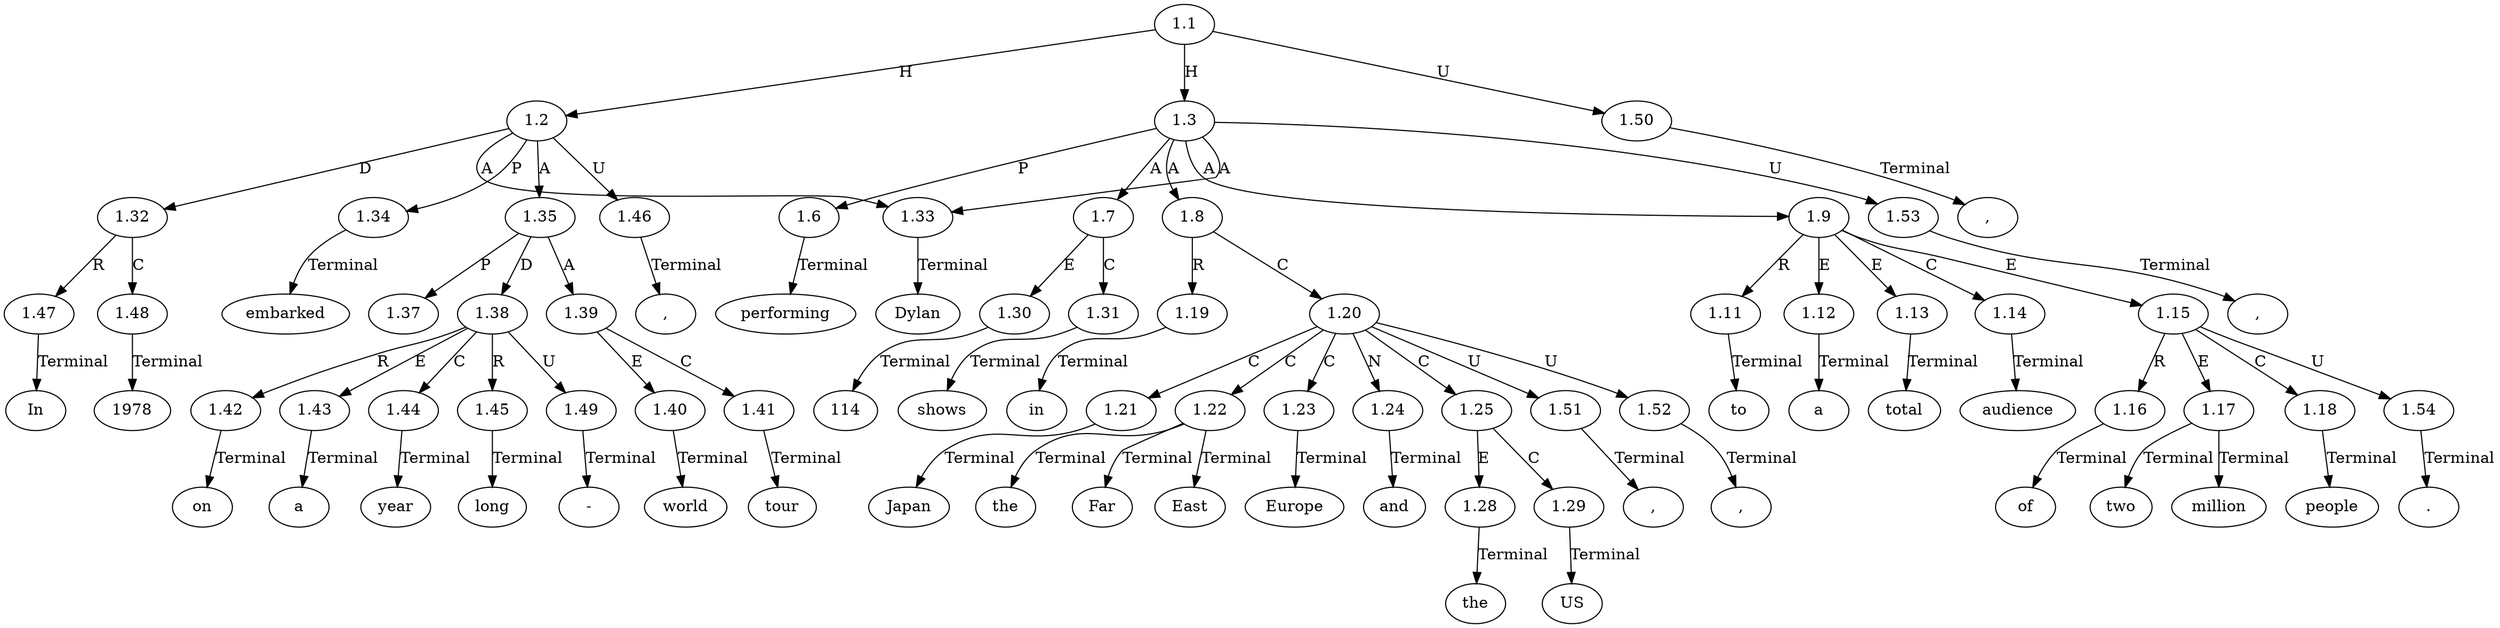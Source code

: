 // Graph
digraph {
	0.1 [label=In ordering=out]
	0.10 [label=long ordering=out]
	0.11 [label=world ordering=out]
	0.12 [label=tour ordering=out]
	0.13 [label="," ordering=out]
	0.14 [label=performing ordering=out]
	0.15 [label=114 ordering=out]
	0.16 [label=shows ordering=out]
	0.17 [label=in ordering=out]
	0.18 [label=Japan ordering=out]
	0.19 [label="," ordering=out]
	0.2 [label=1978 ordering=out]
	0.20 [label=the ordering=out]
	0.21 [label=Far ordering=out]
	0.22 [label=East ordering=out]
	0.23 [label="," ordering=out]
	0.24 [label=Europe ordering=out]
	0.25 [label=and ordering=out]
	0.26 [label=the ordering=out]
	0.27 [label=US ordering=out]
	0.28 [label="," ordering=out]
	0.29 [label=to ordering=out]
	0.3 [label="," ordering=out]
	0.30 [label=a ordering=out]
	0.31 [label=total ordering=out]
	0.32 [label=audience ordering=out]
	0.33 [label=of ordering=out]
	0.34 [label=two ordering=out]
	0.35 [label=million ordering=out]
	0.36 [label=people ordering=out]
	0.37 [label="." ordering=out]
	0.4 [label=Dylan ordering=out]
	0.5 [label=embarked ordering=out]
	0.6 [label=on ordering=out]
	0.7 [label=a ordering=out]
	0.8 [label=year ordering=out]
	0.9 [label="-" ordering=out]
	1.1 [label=1.1 ordering=out]
	1.2 [label=1.2 ordering=out]
	1.3 [label=1.3 ordering=out]
	1.6 [label=1.6 ordering=out]
	1.7 [label=1.7 ordering=out]
	1.8 [label=1.8 ordering=out]
	1.9 [label=1.9 ordering=out]
	1.11 [label=1.11 ordering=out]
	1.12 [label=1.12 ordering=out]
	1.13 [label=1.13 ordering=out]
	1.14 [label=1.14 ordering=out]
	1.15 [label=1.15 ordering=out]
	1.16 [label=1.16 ordering=out]
	1.17 [label=1.17 ordering=out]
	1.18 [label=1.18 ordering=out]
	1.19 [label=1.19 ordering=out]
	1.20 [label=1.20 ordering=out]
	1.21 [label=1.21 ordering=out]
	1.22 [label=1.22 ordering=out]
	1.23 [label=1.23 ordering=out]
	1.24 [label=1.24 ordering=out]
	1.25 [label=1.25 ordering=out]
	1.28 [label=1.28 ordering=out]
	1.29 [label=1.29 ordering=out]
	1.30 [label=1.30 ordering=out]
	1.31 [label=1.31 ordering=out]
	1.32 [label=1.32 ordering=out]
	1.33 [label=1.33 ordering=out]
	1.34 [label=1.34 ordering=out]
	1.35 [label=1.35 ordering=out]
	1.37 [label=1.37 ordering=out]
	1.38 [label=1.38 ordering=out]
	1.39 [label=1.39 ordering=out]
	1.40 [label=1.40 ordering=out]
	1.41 [label=1.41 ordering=out]
	1.42 [label=1.42 ordering=out]
	1.43 [label=1.43 ordering=out]
	1.44 [label=1.44 ordering=out]
	1.45 [label=1.45 ordering=out]
	1.46 [label=1.46 ordering=out]
	1.47 [label=1.47 ordering=out]
	1.48 [label=1.48 ordering=out]
	1.49 [label=1.49 ordering=out]
	1.50 [label=1.50 ordering=out]
	1.51 [label=1.51 ordering=out]
	1.52 [label=1.52 ordering=out]
	1.53 [label=1.53 ordering=out]
	1.54 [label=1.54 ordering=out]
	1.1 -> 1.2 [label=H ordering=out]
	1.1 -> 1.3 [label=H ordering=out]
	1.1 -> 1.50 [label=U ordering=out]
	1.2 -> 1.32 [label=D ordering=out]
	1.2 -> 1.33 [label=A ordering=out]
	1.2 -> 1.34 [label=P ordering=out]
	1.2 -> 1.35 [label=A ordering=out]
	1.2 -> 1.46 [label=U ordering=out]
	1.3 -> 1.6 [label=P ordering=out]
	1.3 -> 1.7 [label=A ordering=out]
	1.3 -> 1.8 [label=A ordering=out]
	1.3 -> 1.9 [label=A ordering=out]
	1.3 -> 1.33 [label=A ordering=out]
	1.3 -> 1.53 [label=U ordering=out]
	1.6 -> 0.14 [label=Terminal ordering=out]
	1.7 -> 1.30 [label=E ordering=out]
	1.7 -> 1.31 [label=C ordering=out]
	1.8 -> 1.19 [label=R ordering=out]
	1.8 -> 1.20 [label=C ordering=out]
	1.9 -> 1.11 [label=R ordering=out]
	1.9 -> 1.12 [label=E ordering=out]
	1.9 -> 1.13 [label=E ordering=out]
	1.9 -> 1.14 [label=C ordering=out]
	1.9 -> 1.15 [label=E ordering=out]
	1.11 -> 0.29 [label=Terminal ordering=out]
	1.12 -> 0.30 [label=Terminal ordering=out]
	1.13 -> 0.31 [label=Terminal ordering=out]
	1.14 -> 0.32 [label=Terminal ordering=out]
	1.15 -> 1.16 [label=R ordering=out]
	1.15 -> 1.17 [label=E ordering=out]
	1.15 -> 1.18 [label=C ordering=out]
	1.15 -> 1.54 [label=U ordering=out]
	1.16 -> 0.33 [label=Terminal ordering=out]
	1.17 -> 0.34 [label=Terminal ordering=out]
	1.17 -> 0.35 [label=Terminal ordering=out]
	1.18 -> 0.36 [label=Terminal ordering=out]
	1.19 -> 0.17 [label=Terminal ordering=out]
	1.20 -> 1.21 [label=C ordering=out]
	1.20 -> 1.22 [label=C ordering=out]
	1.20 -> 1.23 [label=C ordering=out]
	1.20 -> 1.24 [label=N ordering=out]
	1.20 -> 1.25 [label=C ordering=out]
	1.20 -> 1.51 [label=U ordering=out]
	1.20 -> 1.52 [label=U ordering=out]
	1.21 -> 0.18 [label=Terminal ordering=out]
	1.22 -> 0.20 [label=Terminal ordering=out]
	1.22 -> 0.21 [label=Terminal ordering=out]
	1.22 -> 0.22 [label=Terminal ordering=out]
	1.23 -> 0.24 [label=Terminal ordering=out]
	1.24 -> 0.25 [label=Terminal ordering=out]
	1.25 -> 1.28 [label=E ordering=out]
	1.25 -> 1.29 [label=C ordering=out]
	1.28 -> 0.26 [label=Terminal ordering=out]
	1.29 -> 0.27 [label=Terminal ordering=out]
	1.30 -> 0.15 [label=Terminal ordering=out]
	1.31 -> 0.16 [label=Terminal ordering=out]
	1.32 -> 1.47 [label=R ordering=out]
	1.32 -> 1.48 [label=C ordering=out]
	1.33 -> 0.4 [label=Terminal ordering=out]
	1.34 -> 0.5 [label=Terminal ordering=out]
	1.35 -> 1.37 [label=P ordering=out]
	1.35 -> 1.38 [label=D ordering=out]
	1.35 -> 1.39 [label=A ordering=out]
	1.38 -> 1.42 [label=R ordering=out]
	1.38 -> 1.43 [label=E ordering=out]
	1.38 -> 1.44 [label=C ordering=out]
	1.38 -> 1.45 [label=R ordering=out]
	1.38 -> 1.49 [label=U ordering=out]
	1.39 -> 1.40 [label=E ordering=out]
	1.39 -> 1.41 [label=C ordering=out]
	1.40 -> 0.11 [label=Terminal ordering=out]
	1.41 -> 0.12 [label=Terminal ordering=out]
	1.42 -> 0.6 [label=Terminal ordering=out]
	1.43 -> 0.7 [label=Terminal ordering=out]
	1.44 -> 0.8 [label=Terminal ordering=out]
	1.45 -> 0.10 [label=Terminal ordering=out]
	1.46 -> 0.3 [label=Terminal ordering=out]
	1.47 -> 0.1 [label=Terminal ordering=out]
	1.48 -> 0.2 [label=Terminal ordering=out]
	1.49 -> 0.9 [label=Terminal ordering=out]
	1.50 -> 0.13 [label=Terminal ordering=out]
	1.51 -> 0.19 [label=Terminal ordering=out]
	1.52 -> 0.23 [label=Terminal ordering=out]
	1.53 -> 0.28 [label=Terminal ordering=out]
	1.54 -> 0.37 [label=Terminal ordering=out]
}
